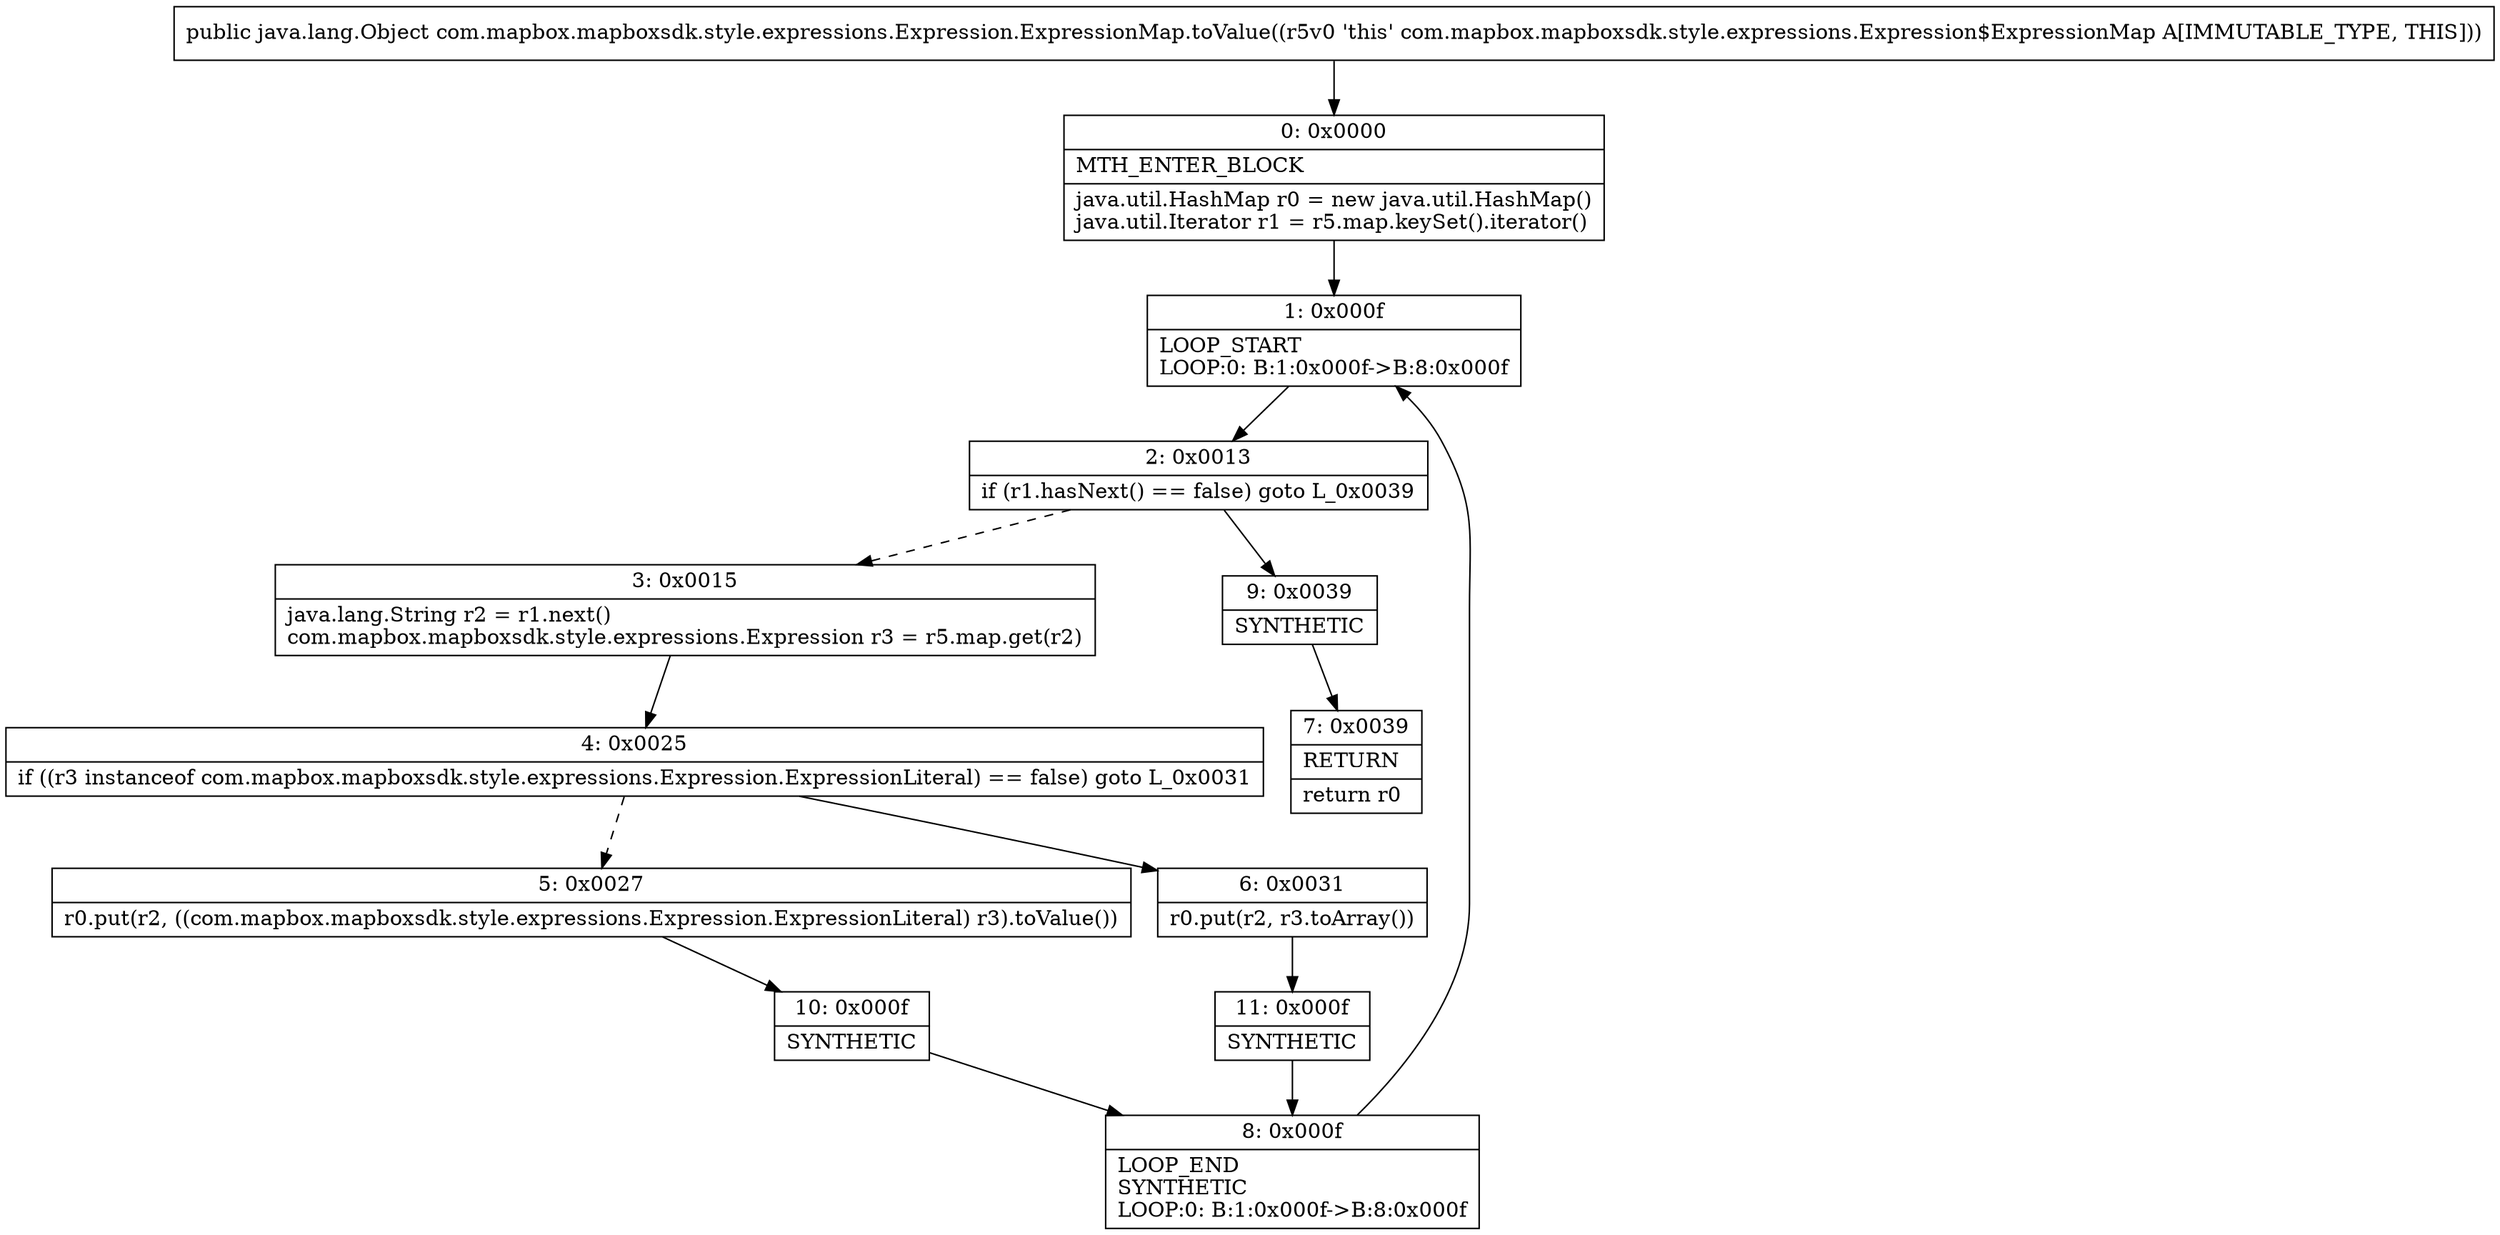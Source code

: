 digraph "CFG forcom.mapbox.mapboxsdk.style.expressions.Expression.ExpressionMap.toValue()Ljava\/lang\/Object;" {
Node_0 [shape=record,label="{0\:\ 0x0000|MTH_ENTER_BLOCK\l|java.util.HashMap r0 = new java.util.HashMap()\ljava.util.Iterator r1 = r5.map.keySet().iterator()\l}"];
Node_1 [shape=record,label="{1\:\ 0x000f|LOOP_START\lLOOP:0: B:1:0x000f\-\>B:8:0x000f\l}"];
Node_2 [shape=record,label="{2\:\ 0x0013|if (r1.hasNext() == false) goto L_0x0039\l}"];
Node_3 [shape=record,label="{3\:\ 0x0015|java.lang.String r2 = r1.next()\lcom.mapbox.mapboxsdk.style.expressions.Expression r3 = r5.map.get(r2)\l}"];
Node_4 [shape=record,label="{4\:\ 0x0025|if ((r3 instanceof com.mapbox.mapboxsdk.style.expressions.Expression.ExpressionLiteral) == false) goto L_0x0031\l}"];
Node_5 [shape=record,label="{5\:\ 0x0027|r0.put(r2, ((com.mapbox.mapboxsdk.style.expressions.Expression.ExpressionLiteral) r3).toValue())\l}"];
Node_6 [shape=record,label="{6\:\ 0x0031|r0.put(r2, r3.toArray())\l}"];
Node_7 [shape=record,label="{7\:\ 0x0039|RETURN\l|return r0\l}"];
Node_8 [shape=record,label="{8\:\ 0x000f|LOOP_END\lSYNTHETIC\lLOOP:0: B:1:0x000f\-\>B:8:0x000f\l}"];
Node_9 [shape=record,label="{9\:\ 0x0039|SYNTHETIC\l}"];
Node_10 [shape=record,label="{10\:\ 0x000f|SYNTHETIC\l}"];
Node_11 [shape=record,label="{11\:\ 0x000f|SYNTHETIC\l}"];
MethodNode[shape=record,label="{public java.lang.Object com.mapbox.mapboxsdk.style.expressions.Expression.ExpressionMap.toValue((r5v0 'this' com.mapbox.mapboxsdk.style.expressions.Expression$ExpressionMap A[IMMUTABLE_TYPE, THIS])) }"];
MethodNode -> Node_0;
Node_0 -> Node_1;
Node_1 -> Node_2;
Node_2 -> Node_3[style=dashed];
Node_2 -> Node_9;
Node_3 -> Node_4;
Node_4 -> Node_5[style=dashed];
Node_4 -> Node_6;
Node_5 -> Node_10;
Node_6 -> Node_11;
Node_8 -> Node_1;
Node_9 -> Node_7;
Node_10 -> Node_8;
Node_11 -> Node_8;
}

